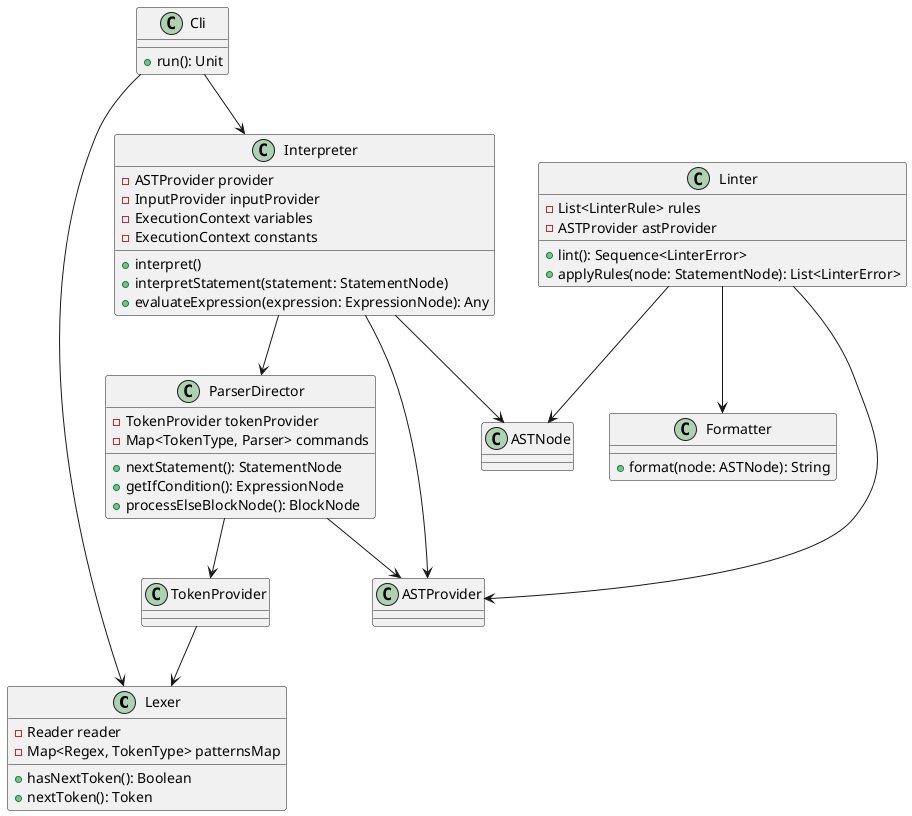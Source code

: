 @startuml
class Lexer {
    - Reader reader
    - Map<Regex, TokenType> patternsMap
    + hasNextToken(): Boolean
    + nextToken(): Token
}

class Interpreter {
    - ASTProvider provider
    - InputProvider inputProvider
    - ExecutionContext variables
    - ExecutionContext constants
    + interpret()
    + interpretStatement(statement: StatementNode)
    + evaluateExpression(expression: ExpressionNode): Any
}

class Formatter {
    + format(node: ASTNode): String
}

class ASTNode {
}

class Cli {
    + run(): Unit
}

class Linter {
    - List<LinterRule> rules
    - ASTProvider astProvider
    + lint(): Sequence<LinterError>
    + applyRules(node: StatementNode): List<LinterError>
}

class ParserDirector {
    - TokenProvider tokenProvider
    - Map<TokenType, Parser> commands
    + nextStatement(): StatementNode
    + getIfCondition(): ExpressionNode
    + processElseBlockNode(): BlockNode
}

Interpreter --> ASTNode
Interpreter --> ParserDirector
Linter --> Formatter
Linter --> ASTNode
Linter --> ASTProvider
Interpreter --> ASTProvider
TokenProvider --> Lexer
ParserDirector --> TokenProvider
ParserDirector --> ASTProvider
Cli --> Interpreter
Cli --> Lexer

@enduml
